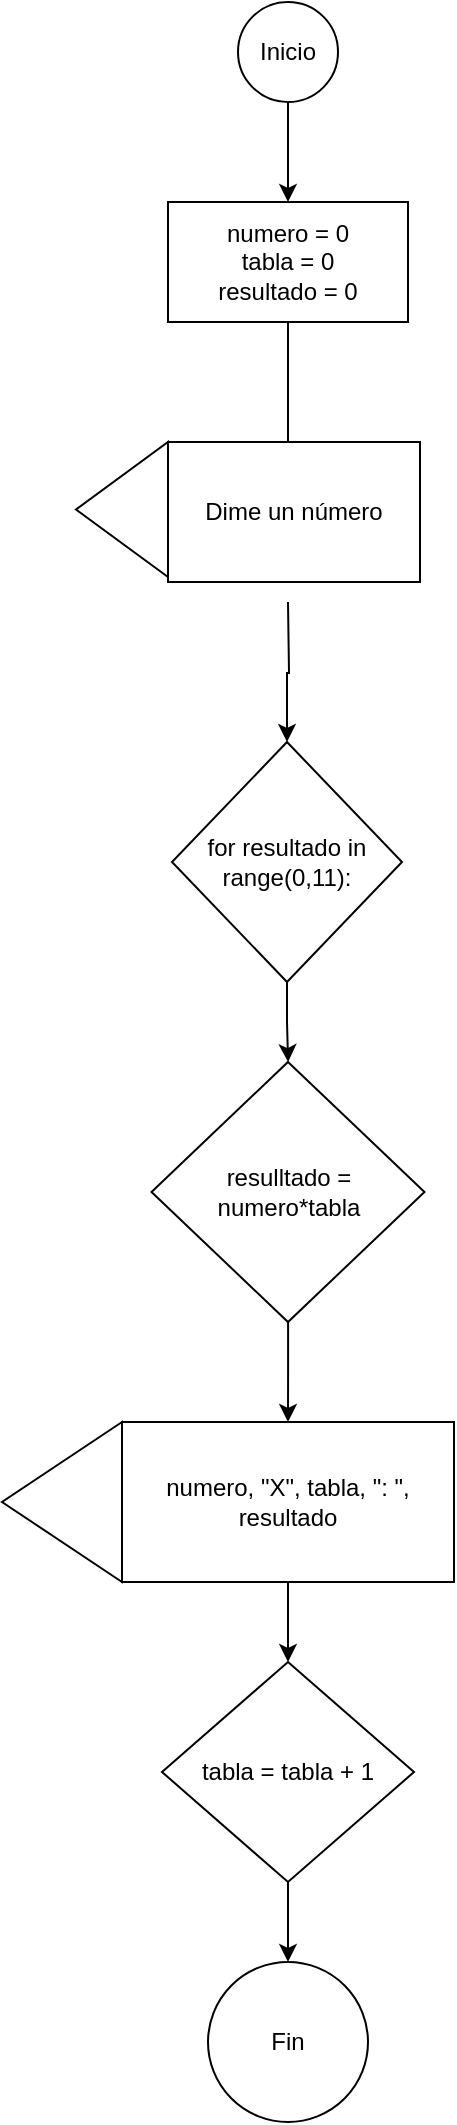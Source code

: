 <mxfile version="15.9.4" type="github">
  <diagram id="C5RBs43oDa-KdzZeNtuy" name="Page-1">
    <mxGraphModel dx="782" dy="1605" grid="1" gridSize="10" guides="1" tooltips="1" connect="1" arrows="1" fold="1" page="1" pageScale="1" pageWidth="827" pageHeight="1169" math="0" shadow="0">
      <root>
        <mxCell id="WIyWlLk6GJQsqaUBKTNV-0" />
        <mxCell id="WIyWlLk6GJQsqaUBKTNV-1" parent="WIyWlLk6GJQsqaUBKTNV-0" />
        <mxCell id="uv6QahCFc36OpqQNa58W-4" value="" style="edgeStyle=orthogonalEdgeStyle;rounded=0;orthogonalLoop=1;jettySize=auto;html=1;" edge="1" parent="WIyWlLk6GJQsqaUBKTNV-1" source="uv6QahCFc36OpqQNa58W-0">
          <mxGeometry relative="1" as="geometry">
            <mxPoint x="414" y="220" as="targetPoint" />
          </mxGeometry>
        </mxCell>
        <mxCell id="uv6QahCFc36OpqQNa58W-0" value="numero = 0&lt;br&gt;tabla = 0&lt;br&gt;resultado = 0" style="rounded=0;whiteSpace=wrap;html=1;" vertex="1" parent="WIyWlLk6GJQsqaUBKTNV-1">
          <mxGeometry x="354" y="80" width="120" height="60" as="geometry" />
        </mxCell>
        <mxCell id="uv6QahCFc36OpqQNa58W-2" value="" style="edgeStyle=orthogonalEdgeStyle;rounded=0;orthogonalLoop=1;jettySize=auto;html=1;" edge="1" parent="WIyWlLk6GJQsqaUBKTNV-1" source="uv6QahCFc36OpqQNa58W-1" target="uv6QahCFc36OpqQNa58W-0">
          <mxGeometry relative="1" as="geometry" />
        </mxCell>
        <mxCell id="uv6QahCFc36OpqQNa58W-1" value="Inicio" style="ellipse;whiteSpace=wrap;html=1;aspect=fixed;" vertex="1" parent="WIyWlLk6GJQsqaUBKTNV-1">
          <mxGeometry x="389" y="-20" width="50" height="50" as="geometry" />
        </mxCell>
        <mxCell id="uv6QahCFc36OpqQNa58W-6" value="" style="edgeStyle=orthogonalEdgeStyle;rounded=0;orthogonalLoop=1;jettySize=auto;html=1;" edge="1" parent="WIyWlLk6GJQsqaUBKTNV-1" target="uv6QahCFc36OpqQNa58W-5">
          <mxGeometry relative="1" as="geometry">
            <mxPoint x="414" y="280" as="sourcePoint" />
          </mxGeometry>
        </mxCell>
        <mxCell id="uv6QahCFc36OpqQNa58W-12" value="" style="edgeStyle=orthogonalEdgeStyle;rounded=0;orthogonalLoop=1;jettySize=auto;html=1;" edge="1" parent="WIyWlLk6GJQsqaUBKTNV-1" source="uv6QahCFc36OpqQNa58W-5" target="uv6QahCFc36OpqQNa58W-11">
          <mxGeometry relative="1" as="geometry" />
        </mxCell>
        <mxCell id="uv6QahCFc36OpqQNa58W-5" value="for resultado in range(0,11):" style="rhombus;whiteSpace=wrap;html=1;rounded=0;" vertex="1" parent="WIyWlLk6GJQsqaUBKTNV-1">
          <mxGeometry x="356" y="350" width="115" height="120" as="geometry" />
        </mxCell>
        <mxCell id="uv6QahCFc36OpqQNa58W-7" value="Dime un número" style="rounded=0;whiteSpace=wrap;html=1;" vertex="1" parent="WIyWlLk6GJQsqaUBKTNV-1">
          <mxGeometry x="354" y="200" width="126" height="70" as="geometry" />
        </mxCell>
        <mxCell id="uv6QahCFc36OpqQNa58W-8" value="" style="triangle;whiteSpace=wrap;html=1;direction=west;" vertex="1" parent="WIyWlLk6GJQsqaUBKTNV-1">
          <mxGeometry x="308" y="200" width="46" height="67.5" as="geometry" />
        </mxCell>
        <mxCell id="uv6QahCFc36OpqQNa58W-14" value="" style="edgeStyle=orthogonalEdgeStyle;rounded=0;orthogonalLoop=1;jettySize=auto;html=1;" edge="1" parent="WIyWlLk6GJQsqaUBKTNV-1" source="uv6QahCFc36OpqQNa58W-11" target="uv6QahCFc36OpqQNa58W-13">
          <mxGeometry relative="1" as="geometry" />
        </mxCell>
        <mxCell id="uv6QahCFc36OpqQNa58W-11" value="resulltado = numero*tabla" style="rhombus;whiteSpace=wrap;html=1;rounded=0;" vertex="1" parent="WIyWlLk6GJQsqaUBKTNV-1">
          <mxGeometry x="345.75" y="510" width="136.5" height="130" as="geometry" />
        </mxCell>
        <mxCell id="uv6QahCFc36OpqQNa58W-17" value="" style="edgeStyle=orthogonalEdgeStyle;rounded=0;orthogonalLoop=1;jettySize=auto;html=1;" edge="1" parent="WIyWlLk6GJQsqaUBKTNV-1" source="uv6QahCFc36OpqQNa58W-13" target="uv6QahCFc36OpqQNa58W-16">
          <mxGeometry relative="1" as="geometry" />
        </mxCell>
        <mxCell id="uv6QahCFc36OpqQNa58W-13" value="numero, &quot;X&quot;, tabla, &quot;: &quot;, resultado" style="rounded=0;whiteSpace=wrap;html=1;" vertex="1" parent="WIyWlLk6GJQsqaUBKTNV-1">
          <mxGeometry x="331" y="690" width="166" height="80" as="geometry" />
        </mxCell>
        <mxCell id="uv6QahCFc36OpqQNa58W-15" value="" style="triangle;whiteSpace=wrap;html=1;direction=west;" vertex="1" parent="WIyWlLk6GJQsqaUBKTNV-1">
          <mxGeometry x="271" y="690" width="60" height="80" as="geometry" />
        </mxCell>
        <mxCell id="uv6QahCFc36OpqQNa58W-20" value="" style="edgeStyle=orthogonalEdgeStyle;rounded=0;orthogonalLoop=1;jettySize=auto;html=1;" edge="1" parent="WIyWlLk6GJQsqaUBKTNV-1" source="uv6QahCFc36OpqQNa58W-16" target="uv6QahCFc36OpqQNa58W-18">
          <mxGeometry relative="1" as="geometry" />
        </mxCell>
        <mxCell id="uv6QahCFc36OpqQNa58W-16" value="tabla = tabla + 1" style="rhombus;whiteSpace=wrap;html=1;rounded=0;" vertex="1" parent="WIyWlLk6GJQsqaUBKTNV-1">
          <mxGeometry x="351" y="810" width="126" height="110" as="geometry" />
        </mxCell>
        <mxCell id="uv6QahCFc36OpqQNa58W-18" value="Fin" style="ellipse;whiteSpace=wrap;html=1;aspect=fixed;" vertex="1" parent="WIyWlLk6GJQsqaUBKTNV-1">
          <mxGeometry x="374" y="960" width="80" height="80" as="geometry" />
        </mxCell>
      </root>
    </mxGraphModel>
  </diagram>
</mxfile>
